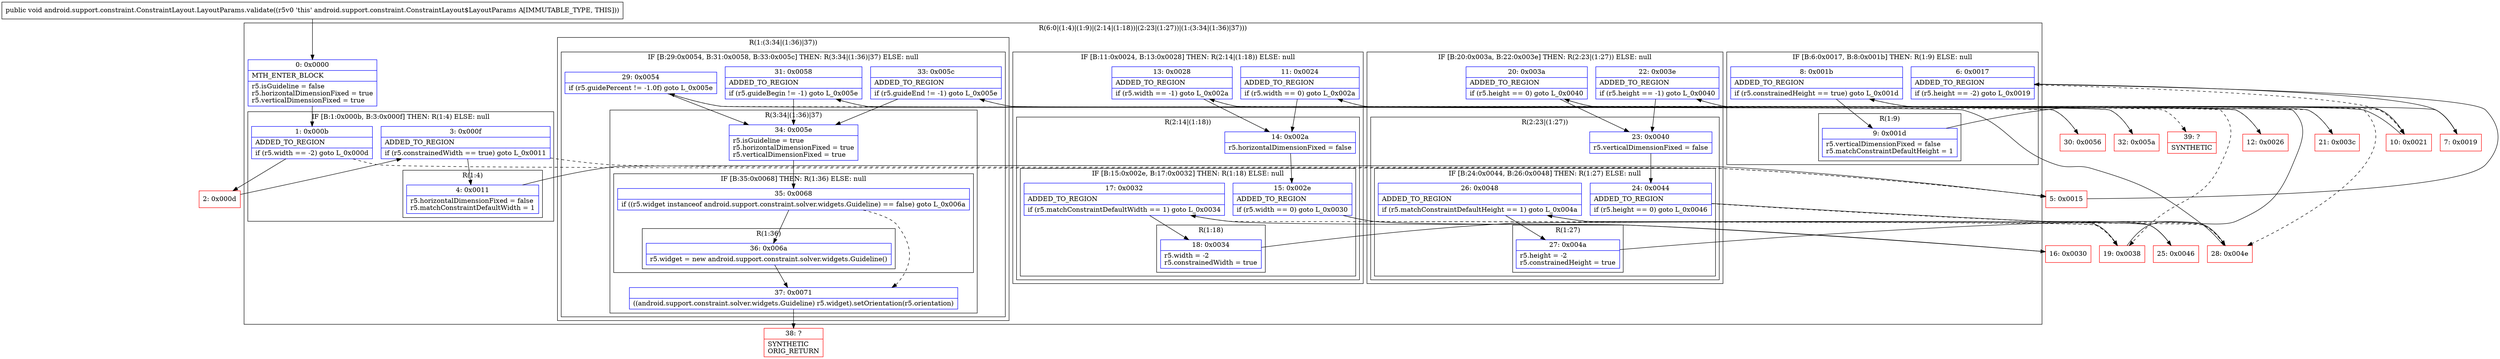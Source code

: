 digraph "CFG forandroid.support.constraint.ConstraintLayout.LayoutParams.validate()V" {
subgraph cluster_Region_1066406876 {
label = "R(6:0|(1:4)|(1:9)|(2:14|(1:18))|(2:23|(1:27))|(1:(3:34|(1:36)|37)))";
node [shape=record,color=blue];
Node_0 [shape=record,label="{0\:\ 0x0000|MTH_ENTER_BLOCK\l|r5.isGuideline = false\lr5.horizontalDimensionFixed = true\lr5.verticalDimensionFixed = true\l}"];
subgraph cluster_IfRegion_1413548064 {
label = "IF [B:1:0x000b, B:3:0x000f] THEN: R(1:4) ELSE: null";
node [shape=record,color=blue];
Node_1 [shape=record,label="{1\:\ 0x000b|ADDED_TO_REGION\l|if (r5.width == \-2) goto L_0x000d\l}"];
Node_3 [shape=record,label="{3\:\ 0x000f|ADDED_TO_REGION\l|if (r5.constrainedWidth == true) goto L_0x0011\l}"];
subgraph cluster_Region_1090343373 {
label = "R(1:4)";
node [shape=record,color=blue];
Node_4 [shape=record,label="{4\:\ 0x0011|r5.horizontalDimensionFixed = false\lr5.matchConstraintDefaultWidth = 1\l}"];
}
}
subgraph cluster_IfRegion_1511751788 {
label = "IF [B:6:0x0017, B:8:0x001b] THEN: R(1:9) ELSE: null";
node [shape=record,color=blue];
Node_6 [shape=record,label="{6\:\ 0x0017|ADDED_TO_REGION\l|if (r5.height == \-2) goto L_0x0019\l}"];
Node_8 [shape=record,label="{8\:\ 0x001b|ADDED_TO_REGION\l|if (r5.constrainedHeight == true) goto L_0x001d\l}"];
subgraph cluster_Region_1705670144 {
label = "R(1:9)";
node [shape=record,color=blue];
Node_9 [shape=record,label="{9\:\ 0x001d|r5.verticalDimensionFixed = false\lr5.matchConstraintDefaultHeight = 1\l}"];
}
}
subgraph cluster_IfRegion_972448413 {
label = "IF [B:11:0x0024, B:13:0x0028] THEN: R(2:14|(1:18)) ELSE: null";
node [shape=record,color=blue];
Node_11 [shape=record,label="{11\:\ 0x0024|ADDED_TO_REGION\l|if (r5.width == 0) goto L_0x002a\l}"];
Node_13 [shape=record,label="{13\:\ 0x0028|ADDED_TO_REGION\l|if (r5.width == \-1) goto L_0x002a\l}"];
subgraph cluster_Region_330252119 {
label = "R(2:14|(1:18))";
node [shape=record,color=blue];
Node_14 [shape=record,label="{14\:\ 0x002a|r5.horizontalDimensionFixed = false\l}"];
subgraph cluster_IfRegion_355587502 {
label = "IF [B:15:0x002e, B:17:0x0032] THEN: R(1:18) ELSE: null";
node [shape=record,color=blue];
Node_15 [shape=record,label="{15\:\ 0x002e|ADDED_TO_REGION\l|if (r5.width == 0) goto L_0x0030\l}"];
Node_17 [shape=record,label="{17\:\ 0x0032|ADDED_TO_REGION\l|if (r5.matchConstraintDefaultWidth == 1) goto L_0x0034\l}"];
subgraph cluster_Region_597539710 {
label = "R(1:18)";
node [shape=record,color=blue];
Node_18 [shape=record,label="{18\:\ 0x0034|r5.width = \-2\lr5.constrainedWidth = true\l}"];
}
}
}
}
subgraph cluster_IfRegion_695584538 {
label = "IF [B:20:0x003a, B:22:0x003e] THEN: R(2:23|(1:27)) ELSE: null";
node [shape=record,color=blue];
Node_20 [shape=record,label="{20\:\ 0x003a|ADDED_TO_REGION\l|if (r5.height == 0) goto L_0x0040\l}"];
Node_22 [shape=record,label="{22\:\ 0x003e|ADDED_TO_REGION\l|if (r5.height == \-1) goto L_0x0040\l}"];
subgraph cluster_Region_1137311972 {
label = "R(2:23|(1:27))";
node [shape=record,color=blue];
Node_23 [shape=record,label="{23\:\ 0x0040|r5.verticalDimensionFixed = false\l}"];
subgraph cluster_IfRegion_1489842582 {
label = "IF [B:24:0x0044, B:26:0x0048] THEN: R(1:27) ELSE: null";
node [shape=record,color=blue];
Node_24 [shape=record,label="{24\:\ 0x0044|ADDED_TO_REGION\l|if (r5.height == 0) goto L_0x0046\l}"];
Node_26 [shape=record,label="{26\:\ 0x0048|ADDED_TO_REGION\l|if (r5.matchConstraintDefaultHeight == 1) goto L_0x004a\l}"];
subgraph cluster_Region_382019514 {
label = "R(1:27)";
node [shape=record,color=blue];
Node_27 [shape=record,label="{27\:\ 0x004a|r5.height = \-2\lr5.constrainedHeight = true\l}"];
}
}
}
}
subgraph cluster_Region_294612847 {
label = "R(1:(3:34|(1:36)|37))";
node [shape=record,color=blue];
subgraph cluster_IfRegion_38899866 {
label = "IF [B:29:0x0054, B:31:0x0058, B:33:0x005c] THEN: R(3:34|(1:36)|37) ELSE: null";
node [shape=record,color=blue];
Node_29 [shape=record,label="{29\:\ 0x0054|if (r5.guidePercent != \-1.0f) goto L_0x005e\l}"];
Node_31 [shape=record,label="{31\:\ 0x0058|ADDED_TO_REGION\l|if (r5.guideBegin != \-1) goto L_0x005e\l}"];
Node_33 [shape=record,label="{33\:\ 0x005c|ADDED_TO_REGION\l|if (r5.guideEnd != \-1) goto L_0x005e\l}"];
subgraph cluster_Region_866205895 {
label = "R(3:34|(1:36)|37)";
node [shape=record,color=blue];
Node_34 [shape=record,label="{34\:\ 0x005e|r5.isGuideline = true\lr5.horizontalDimensionFixed = true\lr5.verticalDimensionFixed = true\l}"];
subgraph cluster_IfRegion_216418814 {
label = "IF [B:35:0x0068] THEN: R(1:36) ELSE: null";
node [shape=record,color=blue];
Node_35 [shape=record,label="{35\:\ 0x0068|if ((r5.widget instanceof android.support.constraint.solver.widgets.Guideline) == false) goto L_0x006a\l}"];
subgraph cluster_Region_1727576858 {
label = "R(1:36)";
node [shape=record,color=blue];
Node_36 [shape=record,label="{36\:\ 0x006a|r5.widget = new android.support.constraint.solver.widgets.Guideline()\l}"];
}
}
Node_37 [shape=record,label="{37\:\ 0x0071|((android.support.constraint.solver.widgets.Guideline) r5.widget).setOrientation(r5.orientation)\l}"];
}
}
}
}
Node_2 [shape=record,color=red,label="{2\:\ 0x000d}"];
Node_5 [shape=record,color=red,label="{5\:\ 0x0015}"];
Node_7 [shape=record,color=red,label="{7\:\ 0x0019}"];
Node_10 [shape=record,color=red,label="{10\:\ 0x0021}"];
Node_12 [shape=record,color=red,label="{12\:\ 0x0026}"];
Node_16 [shape=record,color=red,label="{16\:\ 0x0030}"];
Node_19 [shape=record,color=red,label="{19\:\ 0x0038}"];
Node_21 [shape=record,color=red,label="{21\:\ 0x003c}"];
Node_25 [shape=record,color=red,label="{25\:\ 0x0046}"];
Node_28 [shape=record,color=red,label="{28\:\ 0x004e}"];
Node_30 [shape=record,color=red,label="{30\:\ 0x0056}"];
Node_32 [shape=record,color=red,label="{32\:\ 0x005a}"];
Node_38 [shape=record,color=red,label="{38\:\ ?|SYNTHETIC\lORIG_RETURN\l}"];
Node_39 [shape=record,color=red,label="{39\:\ ?|SYNTHETIC\l}"];
MethodNode[shape=record,label="{public void android.support.constraint.ConstraintLayout.LayoutParams.validate((r5v0 'this' android.support.constraint.ConstraintLayout$LayoutParams A[IMMUTABLE_TYPE, THIS])) }"];
MethodNode -> Node_0;
Node_0 -> Node_1;
Node_1 -> Node_2;
Node_1 -> Node_5[style=dashed];
Node_3 -> Node_4;
Node_3 -> Node_5[style=dashed];
Node_4 -> Node_5;
Node_6 -> Node_7;
Node_6 -> Node_10[style=dashed];
Node_8 -> Node_9;
Node_8 -> Node_10[style=dashed];
Node_9 -> Node_10;
Node_11 -> Node_12[style=dashed];
Node_11 -> Node_14;
Node_13 -> Node_14;
Node_13 -> Node_19[style=dashed];
Node_14 -> Node_15;
Node_15 -> Node_16;
Node_15 -> Node_19[style=dashed];
Node_17 -> Node_18;
Node_17 -> Node_19[style=dashed];
Node_18 -> Node_19;
Node_20 -> Node_21[style=dashed];
Node_20 -> Node_23;
Node_22 -> Node_23;
Node_22 -> Node_28[style=dashed];
Node_23 -> Node_24;
Node_24 -> Node_25;
Node_24 -> Node_28[style=dashed];
Node_26 -> Node_27;
Node_26 -> Node_28[style=dashed];
Node_27 -> Node_28;
Node_29 -> Node_30[style=dashed];
Node_29 -> Node_34;
Node_31 -> Node_32[style=dashed];
Node_31 -> Node_34;
Node_33 -> Node_34;
Node_33 -> Node_39[style=dashed];
Node_34 -> Node_35;
Node_35 -> Node_36;
Node_35 -> Node_37[style=dashed];
Node_36 -> Node_37;
Node_37 -> Node_38;
Node_2 -> Node_3;
Node_5 -> Node_6;
Node_7 -> Node_8;
Node_10 -> Node_11;
Node_12 -> Node_13;
Node_16 -> Node_17;
Node_19 -> Node_20;
Node_21 -> Node_22;
Node_25 -> Node_26;
Node_28 -> Node_29;
Node_30 -> Node_31;
Node_32 -> Node_33;
}

